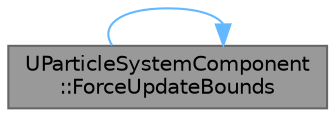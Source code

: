 digraph "UParticleSystemComponent::ForceUpdateBounds"
{
 // INTERACTIVE_SVG=YES
 // LATEX_PDF_SIZE
  bgcolor="transparent";
  edge [fontname=Helvetica,fontsize=10,labelfontname=Helvetica,labelfontsize=10];
  node [fontname=Helvetica,fontsize=10,shape=box,height=0.2,width=0.4];
  rankdir="LR";
  Node1 [id="Node000001",label="UParticleSystemComponent\l::ForceUpdateBounds",height=0.2,width=0.4,color="gray40", fillcolor="grey60", style="filled", fontcolor="black",tooltip="Force the component to update its bounding box."];
  Node1 -> Node1 [id="edge1_Node000001_Node000001",color="steelblue1",style="solid",tooltip=" "];
}
